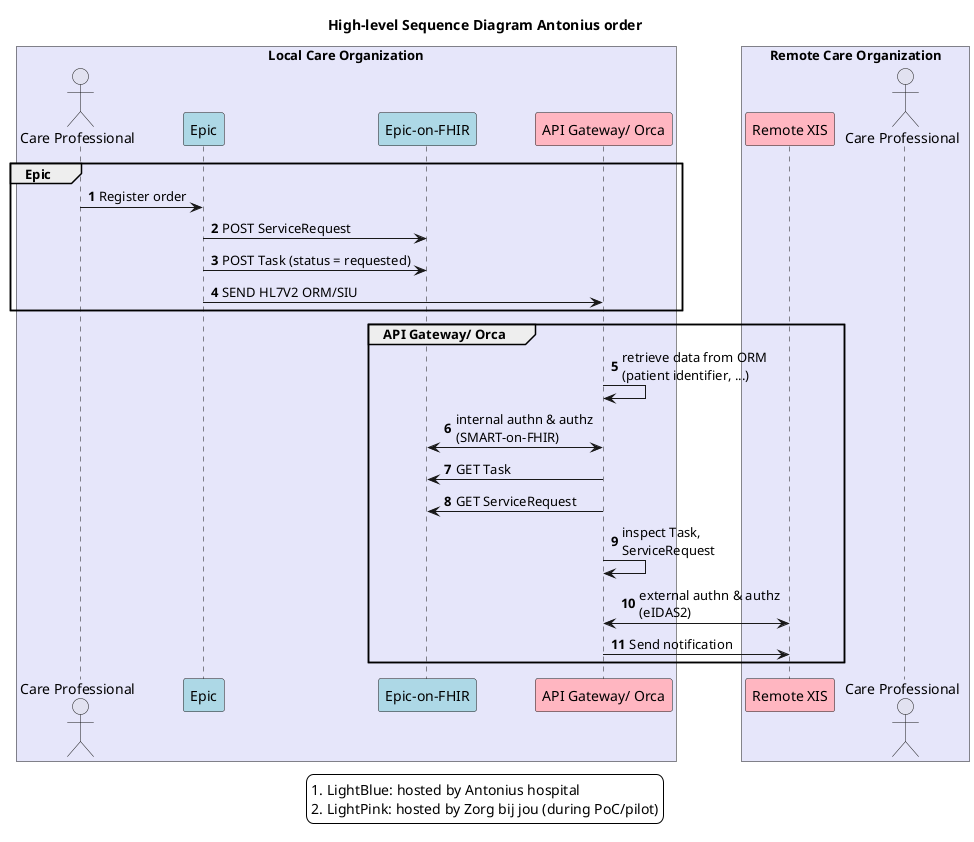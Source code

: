 @startuml
'https://plantuml.com/sequence-diagram
autonumber
skinparam legendBackgroundColor none

title High-level Sequence Diagram Antonius order

legend
    #LightBlue: hosted by Antonius hospital
    #LightPink: hosted by Zorg bij jou (during PoC/pilot)
end legend

box "Local Care Organization" #Lavender
    actor LocalCP as "Care Professional"
    participant LocalXIS as "Epic" #LightBlue
    participant LocalFhir as "Epic-on-FHIR" #LightBlue
    participant LocalOrca as "API Gateway/ Orca" #LightPink
end box

box "Remote Care Organization" #Lavender
    participant RemoteXIS as "Remote XIS" #LightPink
    actor RemoteCP as "Care Professional"
end box

group Epic
    LocalCP -> LocalXIS : Register order
    LocalXIS -> LocalFhir: POST ServiceRequest
    LocalXIS -> LocalFhir: POST Task (status = requested)
    LocalXIS -> LocalOrca: SEND HL7V2 ORM/SIU
end group

group API Gateway/ Orca
    LocalOrca -> LocalOrca: retrieve data from ORM \n(patient identifier, ...)
    LocalOrca <-> LocalFhir: internal authn & authz \n(SMART-on-FHIR)
    LocalOrca -> LocalFhir: GET Task
    LocalOrca -> LocalFhir: GET ServiceRequest
    LocalOrca -> LocalOrca: inspect Task, \nServiceRequest
    LocalOrca <-> RemoteXIS: external authn & authz \n(eIDAS2)
    LocalOrca -> RemoteXIS: Send notification
end group
